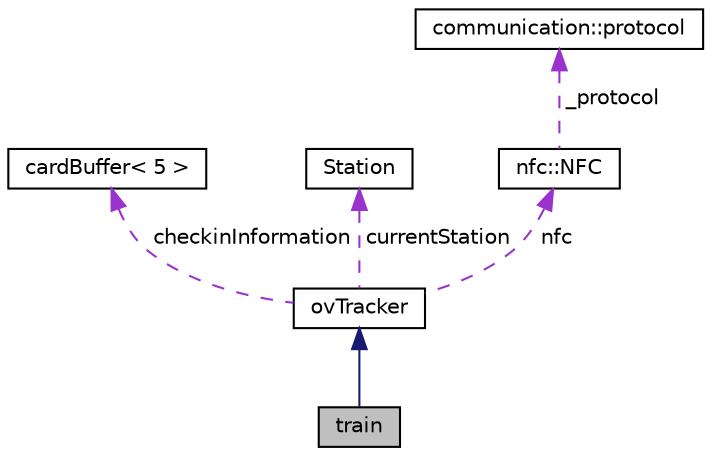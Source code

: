 digraph "train"
{
  edge [fontname="Helvetica",fontsize="10",labelfontname="Helvetica",labelfontsize="10"];
  node [fontname="Helvetica",fontsize="10",shape=record];
  Node2 [label="train",height=0.2,width=0.4,color="black", fillcolor="grey75", style="filled", fontcolor="black"];
  Node3 -> Node2 [dir="back",color="midnightblue",fontsize="10",style="solid",fontname="Helvetica"];
  Node3 [label="ovTracker",height=0.2,width=0.4,color="black", fillcolor="white", style="filled",URL="$classovTracker.html",tooltip="Abstract OV class with build in calculation functions. "];
  Node4 -> Node3 [dir="back",color="darkorchid3",fontsize="10",style="dashed",label=" checkinInformation" ,fontname="Helvetica"];
  Node4 [label="cardBuffer\< 5 \>",height=0.2,width=0.4,color="black", fillcolor="white", style="filled",URL="$structcardBuffer.html"];
  Node5 -> Node3 [dir="back",color="darkorchid3",fontsize="10",style="dashed",label=" currentStation" ,fontname="Helvetica"];
  Node5 [label="Station",height=0.2,width=0.4,color="black", fillcolor="white", style="filled",URL="$structStation.html",tooltip="Station struct. Data for one perticulair staion can be stored in here. "];
  Node6 -> Node3 [dir="back",color="darkorchid3",fontsize="10",style="dashed",label=" nfc" ,fontname="Helvetica"];
  Node6 [label="nfc::NFC",height=0.2,width=0.4,color="black", fillcolor="white", style="filled",URL="$classnfc_1_1NFC.html"];
  Node7 -> Node6 [dir="back",color="darkorchid3",fontsize="10",style="dashed",label=" _protocol" ,fontname="Helvetica"];
  Node7 [label="communication::protocol",height=0.2,width=0.4,color="black", fillcolor="white", style="filled",URL="$classcommunication_1_1protocol.html",tooltip="Abstract protocol class. "];
}
